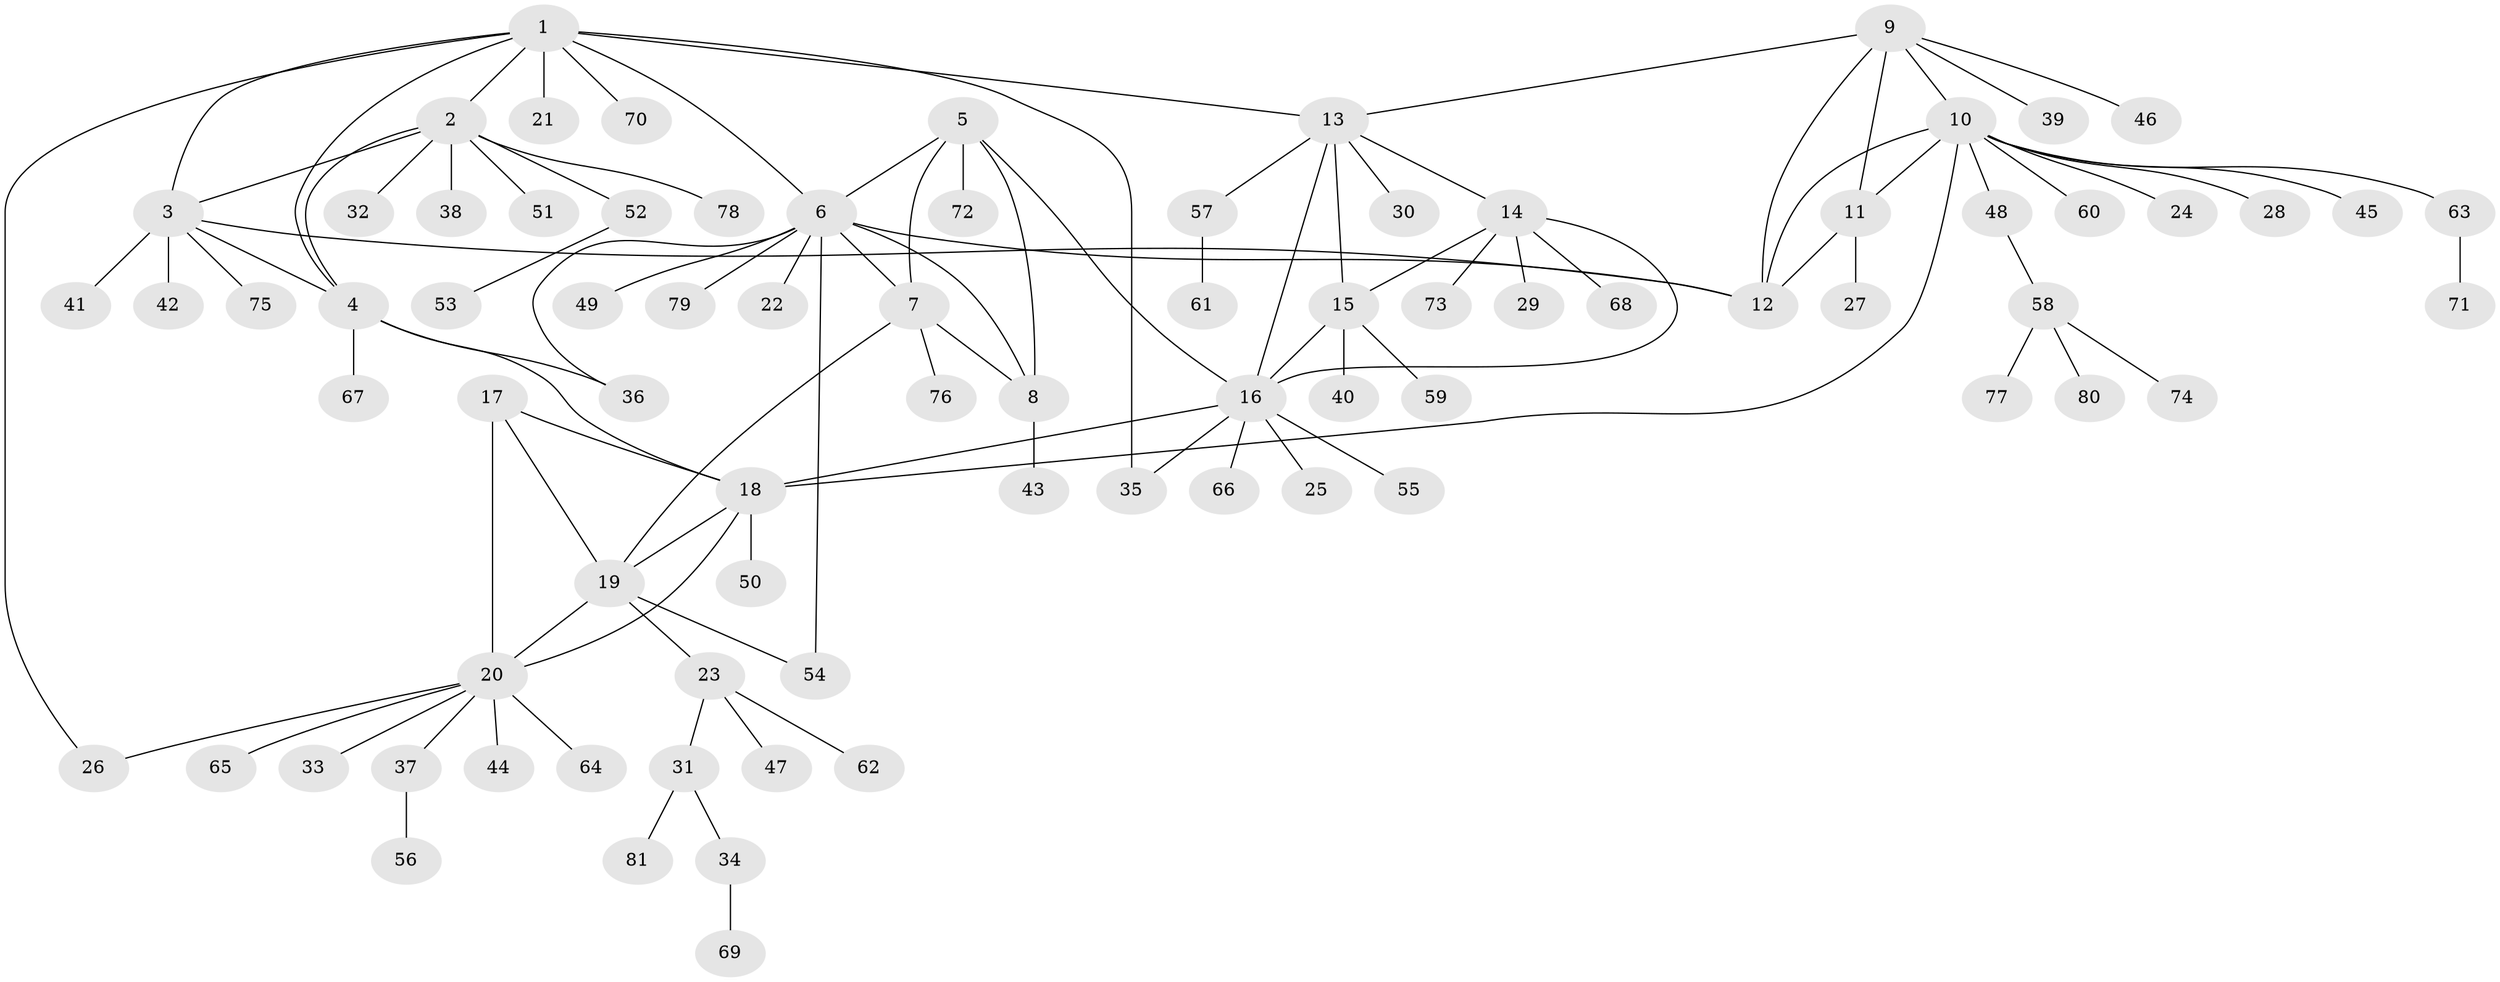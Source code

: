 // coarse degree distribution, {2: 0.03125, 1: 0.78125, 3: 0.09375, 18: 0.03125, 9: 0.03125, 5: 0.03125}
// Generated by graph-tools (version 1.1) at 2025/57/03/04/25 21:57:41]
// undirected, 81 vertices, 105 edges
graph export_dot {
graph [start="1"]
  node [color=gray90,style=filled];
  1;
  2;
  3;
  4;
  5;
  6;
  7;
  8;
  9;
  10;
  11;
  12;
  13;
  14;
  15;
  16;
  17;
  18;
  19;
  20;
  21;
  22;
  23;
  24;
  25;
  26;
  27;
  28;
  29;
  30;
  31;
  32;
  33;
  34;
  35;
  36;
  37;
  38;
  39;
  40;
  41;
  42;
  43;
  44;
  45;
  46;
  47;
  48;
  49;
  50;
  51;
  52;
  53;
  54;
  55;
  56;
  57;
  58;
  59;
  60;
  61;
  62;
  63;
  64;
  65;
  66;
  67;
  68;
  69;
  70;
  71;
  72;
  73;
  74;
  75;
  76;
  77;
  78;
  79;
  80;
  81;
  1 -- 2;
  1 -- 3;
  1 -- 4;
  1 -- 6;
  1 -- 13;
  1 -- 21;
  1 -- 26;
  1 -- 35;
  1 -- 70;
  2 -- 3;
  2 -- 4;
  2 -- 32;
  2 -- 38;
  2 -- 51;
  2 -- 52;
  2 -- 78;
  3 -- 4;
  3 -- 12;
  3 -- 41;
  3 -- 42;
  3 -- 75;
  4 -- 18;
  4 -- 36;
  4 -- 67;
  5 -- 6;
  5 -- 7;
  5 -- 8;
  5 -- 16;
  5 -- 72;
  6 -- 7;
  6 -- 8;
  6 -- 12;
  6 -- 22;
  6 -- 36;
  6 -- 49;
  6 -- 54;
  6 -- 79;
  7 -- 8;
  7 -- 19;
  7 -- 76;
  8 -- 43;
  9 -- 10;
  9 -- 11;
  9 -- 12;
  9 -- 13;
  9 -- 39;
  9 -- 46;
  10 -- 11;
  10 -- 12;
  10 -- 18;
  10 -- 24;
  10 -- 28;
  10 -- 45;
  10 -- 48;
  10 -- 60;
  10 -- 63;
  11 -- 12;
  11 -- 27;
  13 -- 14;
  13 -- 15;
  13 -- 16;
  13 -- 30;
  13 -- 57;
  14 -- 15;
  14 -- 16;
  14 -- 29;
  14 -- 68;
  14 -- 73;
  15 -- 16;
  15 -- 40;
  15 -- 59;
  16 -- 18;
  16 -- 25;
  16 -- 35;
  16 -- 55;
  16 -- 66;
  17 -- 18;
  17 -- 19;
  17 -- 20;
  18 -- 19;
  18 -- 20;
  18 -- 50;
  19 -- 20;
  19 -- 23;
  19 -- 54;
  20 -- 26;
  20 -- 33;
  20 -- 37;
  20 -- 44;
  20 -- 64;
  20 -- 65;
  23 -- 31;
  23 -- 47;
  23 -- 62;
  31 -- 34;
  31 -- 81;
  34 -- 69;
  37 -- 56;
  48 -- 58;
  52 -- 53;
  57 -- 61;
  58 -- 74;
  58 -- 77;
  58 -- 80;
  63 -- 71;
}
